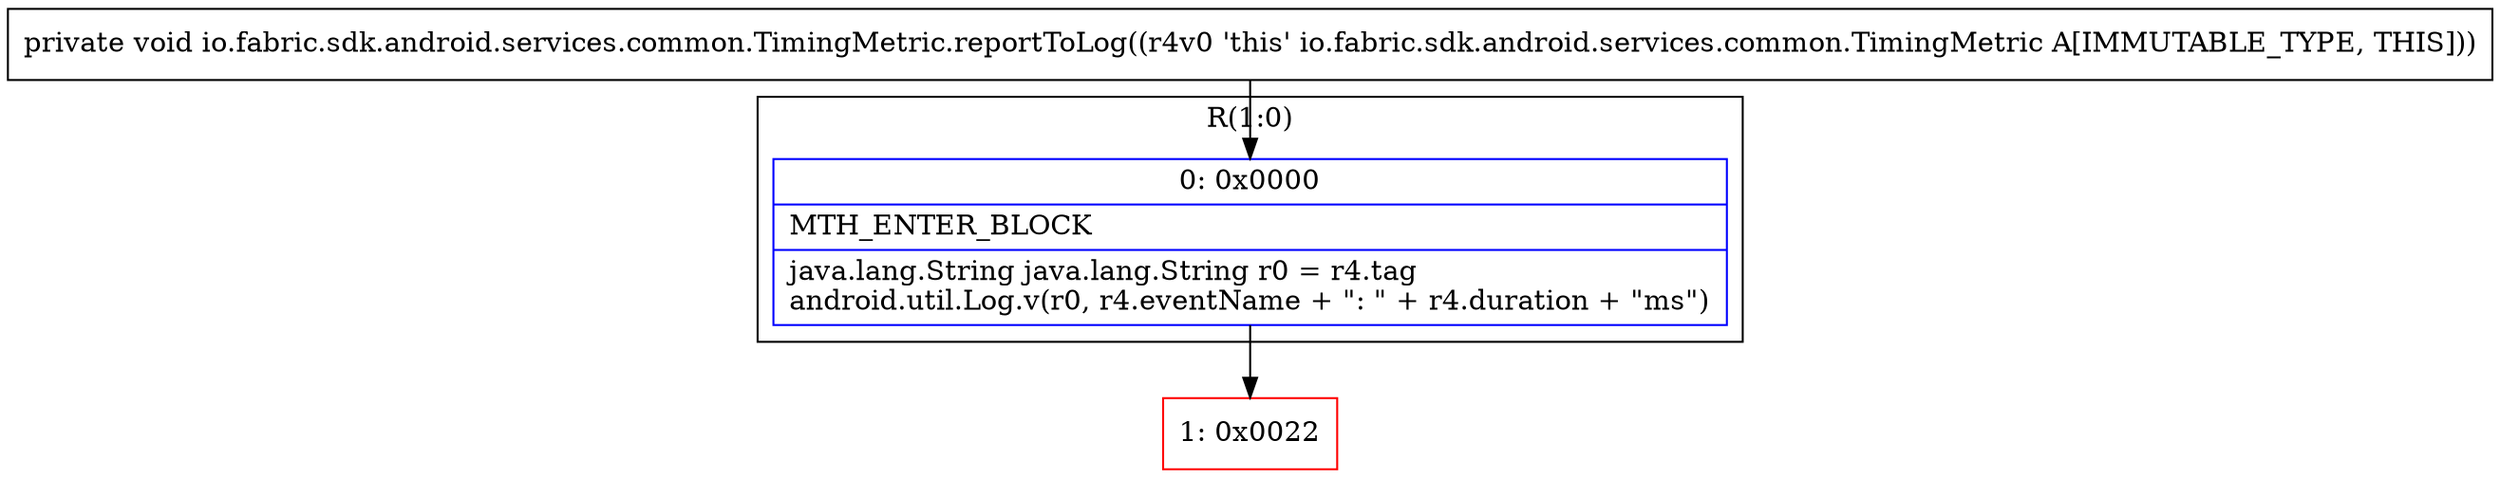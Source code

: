 digraph "CFG forio.fabric.sdk.android.services.common.TimingMetric.reportToLog()V" {
subgraph cluster_Region_1241387162 {
label = "R(1:0)";
node [shape=record,color=blue];
Node_0 [shape=record,label="{0\:\ 0x0000|MTH_ENTER_BLOCK\l|java.lang.String java.lang.String r0 = r4.tag\landroid.util.Log.v(r0, r4.eventName + \": \" + r4.duration + \"ms\")\l}"];
}
Node_1 [shape=record,color=red,label="{1\:\ 0x0022}"];
MethodNode[shape=record,label="{private void io.fabric.sdk.android.services.common.TimingMetric.reportToLog((r4v0 'this' io.fabric.sdk.android.services.common.TimingMetric A[IMMUTABLE_TYPE, THIS])) }"];
MethodNode -> Node_0;
Node_0 -> Node_1;
}

